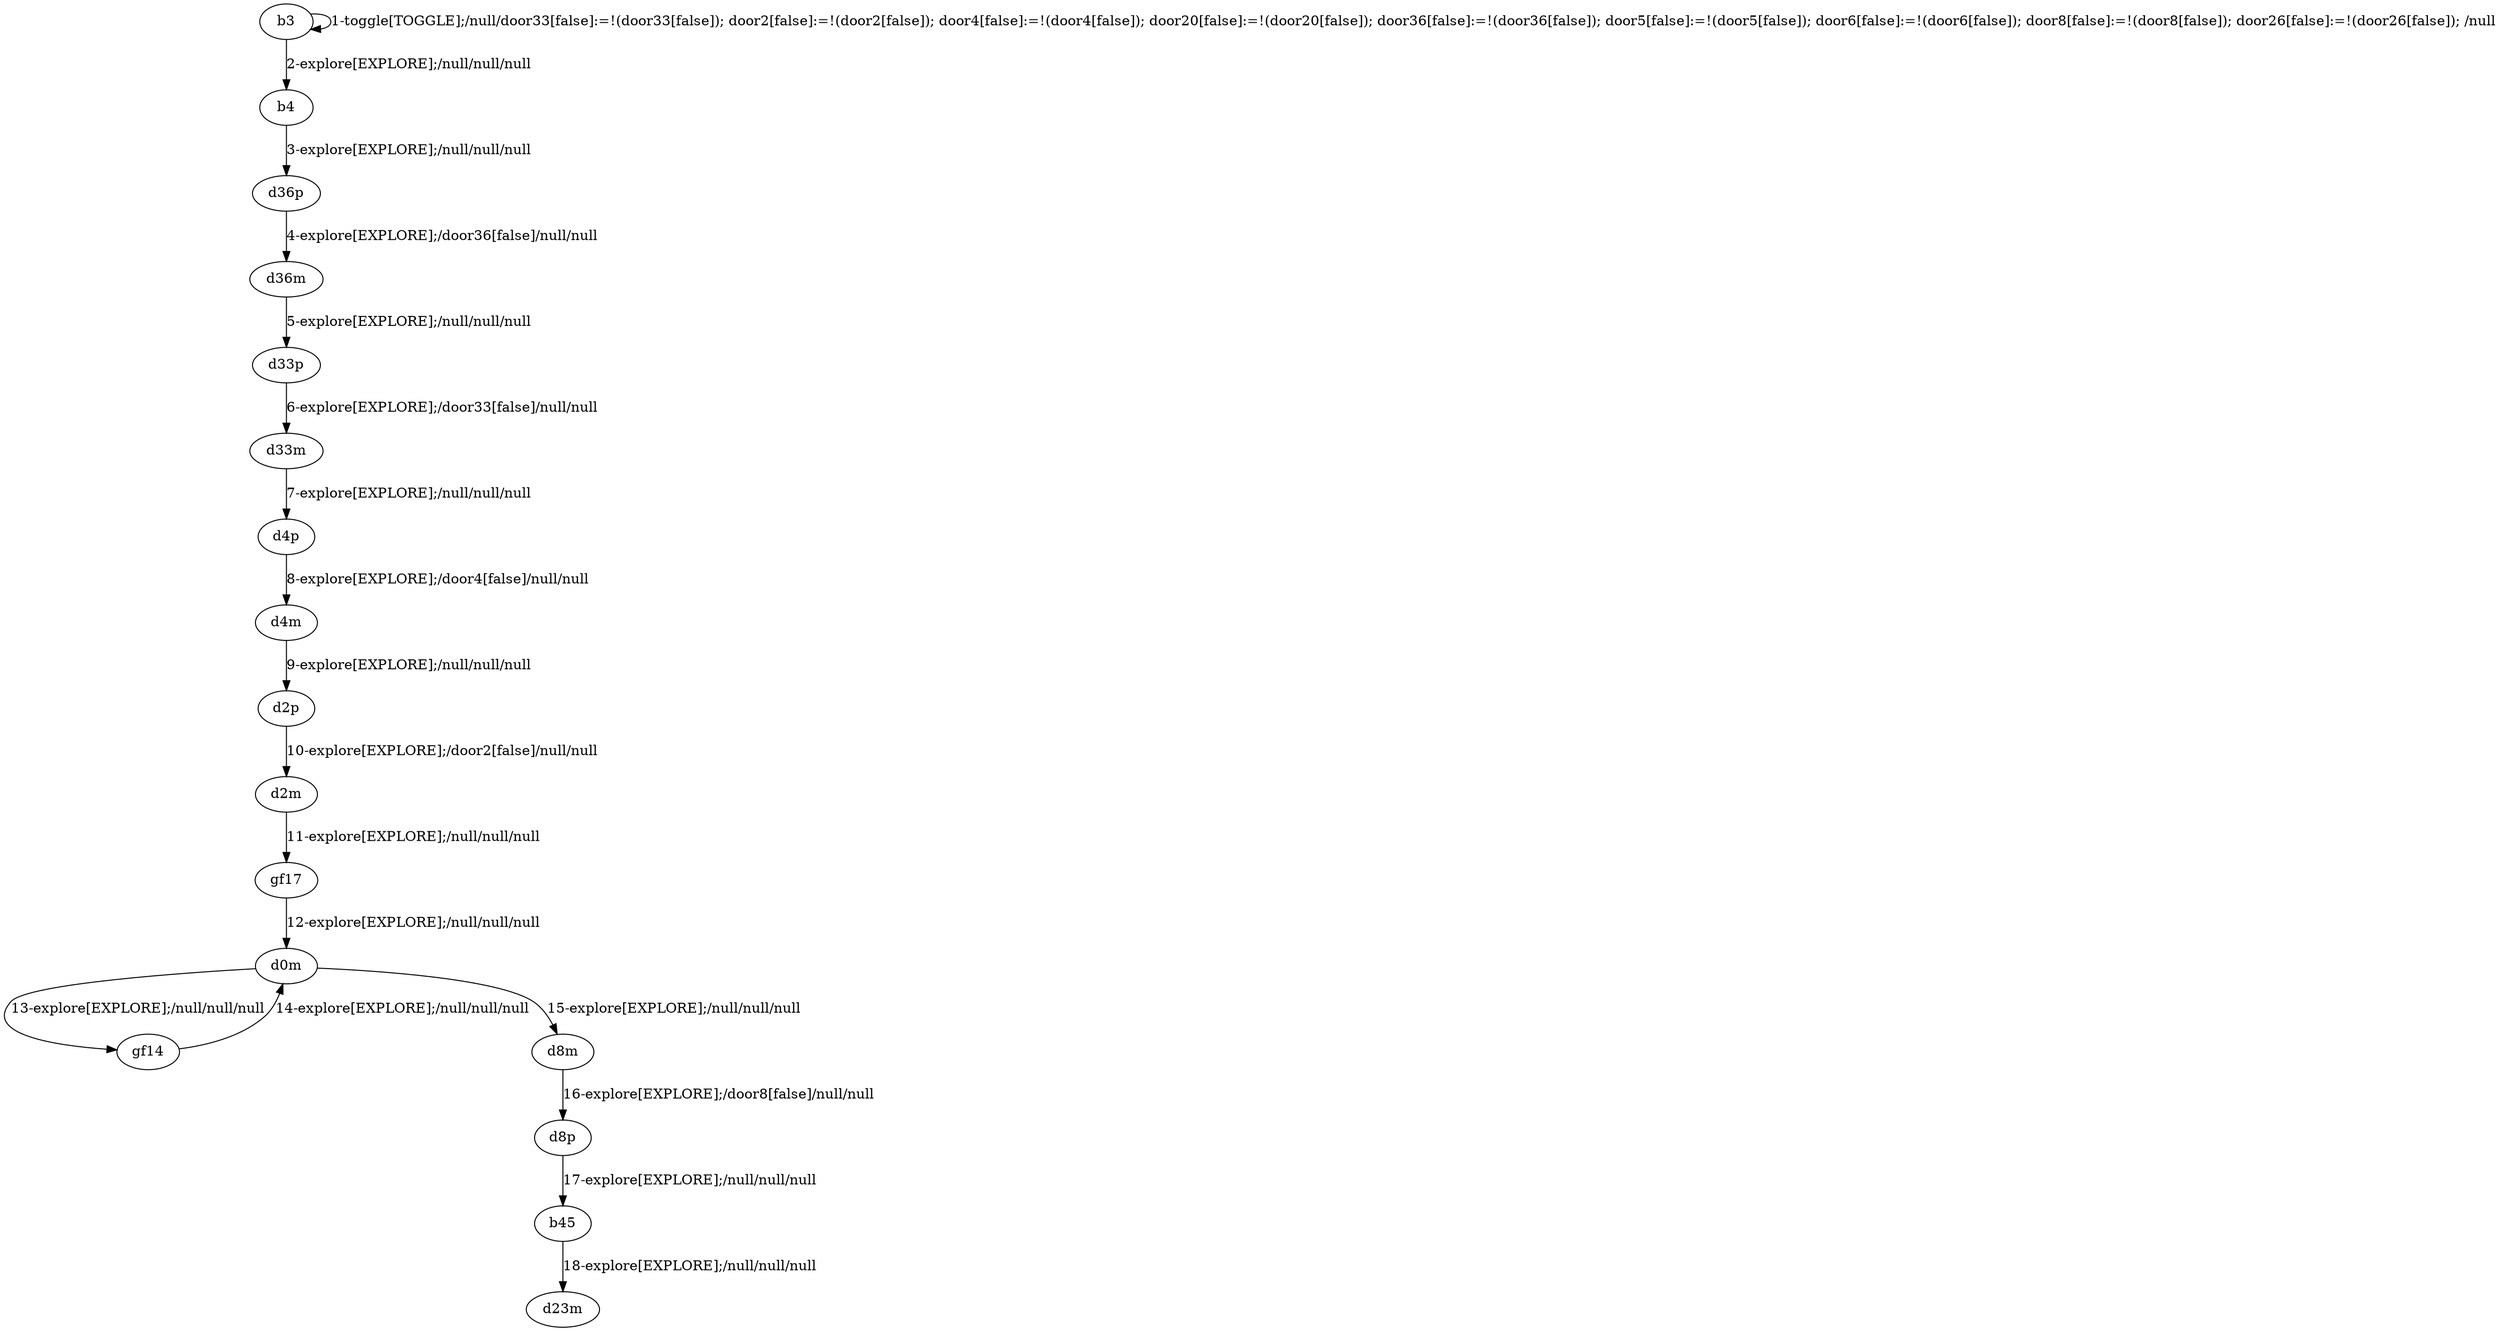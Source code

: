 # Total number of goals covered by this test: 7
# gf17 --> d0m
# d2m --> gf17
# b45 --> d23m
# d0m --> gf14
# d8m --> d8p
# d8p --> b45
# d0m --> d8m

digraph g {
"b3" -> "b3" [label = "1-toggle[TOGGLE];/null/door33[false]:=!(door33[false]); door2[false]:=!(door2[false]); door4[false]:=!(door4[false]); door20[false]:=!(door20[false]); door36[false]:=!(door36[false]); door5[false]:=!(door5[false]); door6[false]:=!(door6[false]); door8[false]:=!(door8[false]); door26[false]:=!(door26[false]); /null"];
"b3" -> "b4" [label = "2-explore[EXPLORE];/null/null/null"];
"b4" -> "d36p" [label = "3-explore[EXPLORE];/null/null/null"];
"d36p" -> "d36m" [label = "4-explore[EXPLORE];/door36[false]/null/null"];
"d36m" -> "d33p" [label = "5-explore[EXPLORE];/null/null/null"];
"d33p" -> "d33m" [label = "6-explore[EXPLORE];/door33[false]/null/null"];
"d33m" -> "d4p" [label = "7-explore[EXPLORE];/null/null/null"];
"d4p" -> "d4m" [label = "8-explore[EXPLORE];/door4[false]/null/null"];
"d4m" -> "d2p" [label = "9-explore[EXPLORE];/null/null/null"];
"d2p" -> "d2m" [label = "10-explore[EXPLORE];/door2[false]/null/null"];
"d2m" -> "gf17" [label = "11-explore[EXPLORE];/null/null/null"];
"gf17" -> "d0m" [label = "12-explore[EXPLORE];/null/null/null"];
"d0m" -> "gf14" [label = "13-explore[EXPLORE];/null/null/null"];
"gf14" -> "d0m" [label = "14-explore[EXPLORE];/null/null/null"];
"d0m" -> "d8m" [label = "15-explore[EXPLORE];/null/null/null"];
"d8m" -> "d8p" [label = "16-explore[EXPLORE];/door8[false]/null/null"];
"d8p" -> "b45" [label = "17-explore[EXPLORE];/null/null/null"];
"b45" -> "d23m" [label = "18-explore[EXPLORE];/null/null/null"];
}